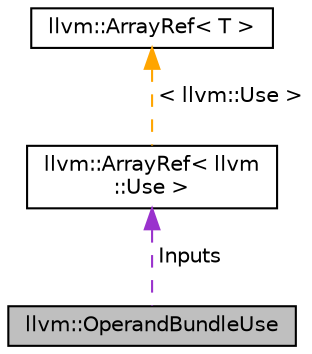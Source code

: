 digraph "llvm::OperandBundleUse"
{
 // LATEX_PDF_SIZE
  bgcolor="transparent";
  edge [fontname="Helvetica",fontsize="10",labelfontname="Helvetica",labelfontsize="10"];
  node [fontname="Helvetica",fontsize="10",shape="box"];
  Node1 [label="llvm::OperandBundleUse",height=0.2,width=0.4,color="black", fillcolor="grey75", style="filled", fontcolor="black",tooltip="A lightweight accessor for an operand bundle meant to be passed around by value."];
  Node2 -> Node1 [dir="back",color="darkorchid3",fontsize="10",style="dashed",label=" Inputs" ,fontname="Helvetica"];
  Node2 [label="llvm::ArrayRef\< llvm\l::Use \>",height=0.2,width=0.4,color="black",URL="$classllvm_1_1ArrayRef.html",tooltip=" "];
  Node3 -> Node2 [dir="back",color="orange",fontsize="10",style="dashed",label=" \< llvm::Use \>" ,fontname="Helvetica"];
  Node3 [label="llvm::ArrayRef\< T \>",height=0.2,width=0.4,color="black",URL="$classllvm_1_1ArrayRef.html",tooltip="ArrayRef - Represent a constant reference to an array (0 or more elements consecutively in memory),..."];
}
